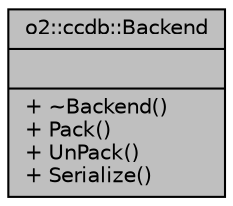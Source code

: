 digraph "o2::ccdb::Backend"
{
 // INTERACTIVE_SVG=YES
  bgcolor="transparent";
  edge [fontname="Helvetica",fontsize="10",labelfontname="Helvetica",labelfontsize="10"];
  node [fontname="Helvetica",fontsize="10",shape=record];
  Node1 [label="{o2::ccdb::Backend\n||+ ~Backend()\l+ Pack()\l+ UnPack()\l+ Serialize()\l}",height=0.2,width=0.4,color="black", fillcolor="grey75", style="filled" fontcolor="black"];
}

